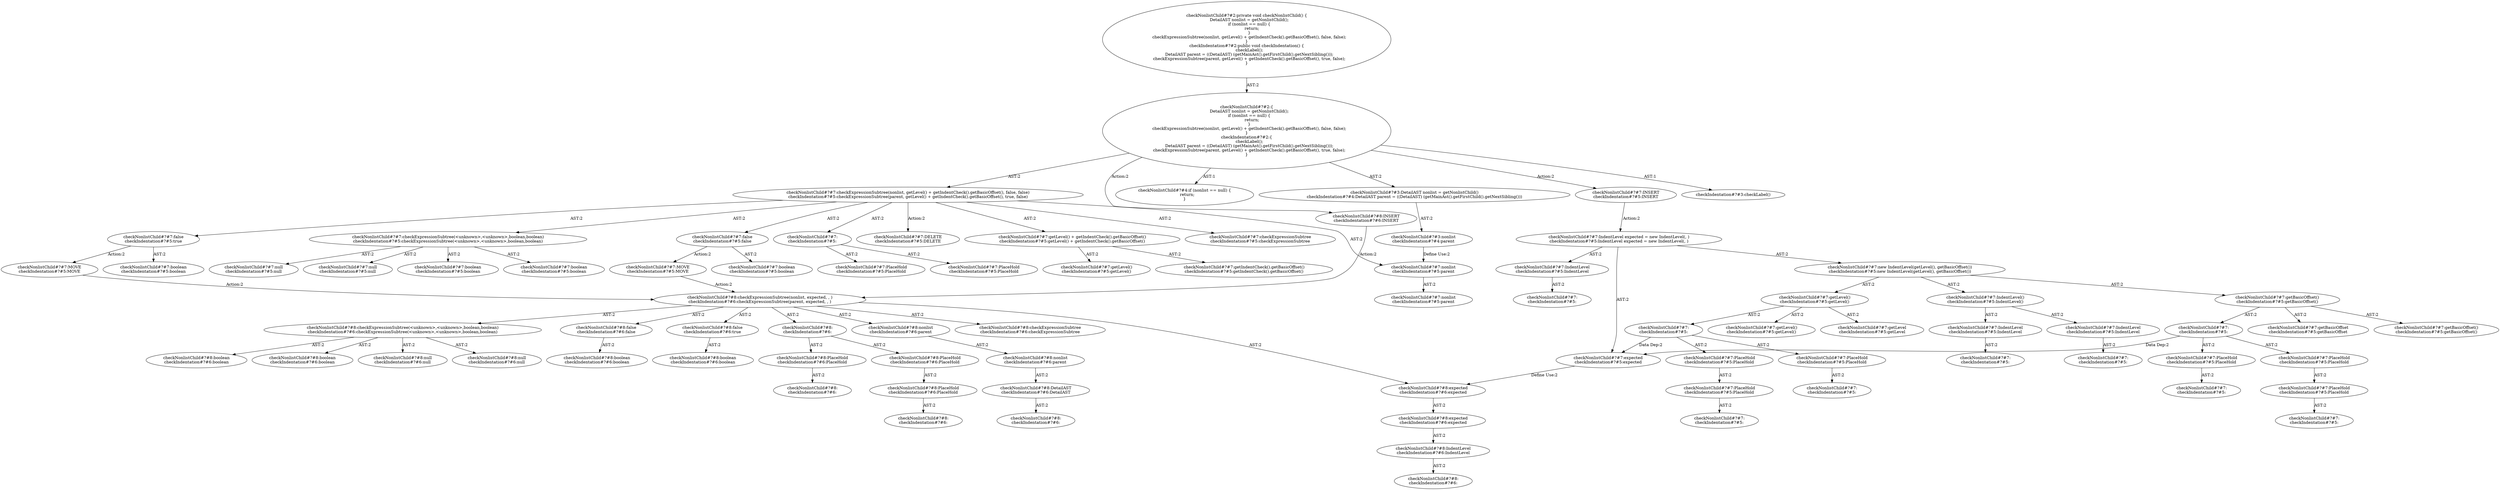 digraph "Pattern" {
0 [label="checkNonlistChild#?#7:DELETE
checkIndentation#?#5:DELETE" shape=ellipse]
1 [label="checkNonlistChild#?#7:checkExpressionSubtree(nonlist, getLevel() + getIndentCheck().getBasicOffset(), false, false)
checkIndentation#?#5:checkExpressionSubtree(parent, getLevel() + getIndentCheck().getBasicOffset(), true, false)" shape=ellipse]
2 [label="checkNonlistChild#?#2:\{
    DetailAST nonlist = getNonlistChild();
    if (nonlist == null) \{
        return;
    \}
    checkExpressionSubtree(nonlist, getLevel() + getIndentCheck().getBasicOffset(), false, false);
\}
checkIndentation#?#2:\{
    checkLabel();
    DetailAST parent = ((DetailAST) (getMainAst().getFirstChild().getNextSibling()));
    checkExpressionSubtree(parent, getLevel() + getIndentCheck().getBasicOffset(), true, false);
\}" shape=ellipse]
3 [label="checkNonlistChild#?#2:private void checkNonlistChild() \{
    DetailAST nonlist = getNonlistChild();
    if (nonlist == null) \{
        return;
    \}
    checkExpressionSubtree(nonlist, getLevel() + getIndentCheck().getBasicOffset(), false, false);
\}
checkIndentation#?#2:public void checkIndentation() \{
    checkLabel();
    DetailAST parent = ((DetailAST) (getMainAst().getFirstChild().getNextSibling()));
    checkExpressionSubtree(parent, getLevel() + getIndentCheck().getBasicOffset(), true, false);
\}" shape=ellipse]
4 [label="checkNonlistChild#?#3:DetailAST nonlist = getNonlistChild()
checkIndentation#?#4:DetailAST parent = ((DetailAST) (getMainAst().getFirstChild().getNextSibling()))" shape=ellipse]
5 [label="checkNonlistChild#?#4:if (nonlist == null) \{
    return;
\}" shape=ellipse]
6 [label="checkNonlistChild#?#7:INSERT
checkIndentation#?#5:INSERT" shape=ellipse]
7 [label="checkNonlistChild#?#7:IndentLevel expected = new IndentLevel(, )
checkIndentation#?#5:IndentLevel expected = new IndentLevel(, )" shape=ellipse]
8 [label="checkNonlistChild#?#7:expected
checkIndentation#?#5:expected" shape=ellipse]
9 [label="checkNonlistChild#?#8:expected
checkIndentation#?#6:expected" shape=ellipse]
10 [label="checkNonlistChild#?#8:expected
checkIndentation#?#6:expected" shape=ellipse]
11 [label="checkNonlistChild#?#8:IndentLevel
checkIndentation#?#6:IndentLevel" shape=ellipse]
12 [label="checkNonlistChild#?#8:
checkIndentation#?#6:" shape=ellipse]
13 [label="checkNonlistChild#?#7:IndentLevel
checkIndentation#?#5:IndentLevel" shape=ellipse]
14 [label="checkNonlistChild#?#7:
checkIndentation#?#5:" shape=ellipse]
15 [label="checkNonlistChild#?#7:new IndentLevel(getLevel(), getBasicOffset())
checkIndentation#?#5:new IndentLevel(getLevel(), getBasicOffset())" shape=ellipse]
16 [label="checkNonlistChild#?#7:IndentLevel()
checkIndentation#?#5:IndentLevel()" shape=ellipse]
17 [label="checkNonlistChild#?#7:IndentLevel
checkIndentation#?#5:IndentLevel" shape=ellipse]
18 [label="checkNonlistChild#?#7:
checkIndentation#?#5:" shape=ellipse]
19 [label="checkNonlistChild#?#7:IndentLevel
checkIndentation#?#5:IndentLevel" shape=ellipse]
20 [label="checkNonlistChild#?#7:
checkIndentation#?#5:" shape=ellipse]
21 [label="checkNonlistChild#?#7:getLevel()
checkIndentation#?#5:getLevel()" shape=ellipse]
22 [label="checkNonlistChild#?#7:getLevel
checkIndentation#?#5:getLevel" shape=ellipse]
23 [label="checkNonlistChild#?#7:
checkIndentation#?#5:" shape=ellipse]
24 [label="checkNonlistChild#?#7:PlaceHold
checkIndentation#?#5:PlaceHold" shape=ellipse]
25 [label="checkNonlistChild#?#7:
checkIndentation#?#5:" shape=ellipse]
26 [label="checkNonlistChild#?#7:PlaceHold
checkIndentation#?#5:PlaceHold" shape=ellipse]
27 [label="checkNonlistChild#?#7:PlaceHold
checkIndentation#?#5:PlaceHold" shape=ellipse]
28 [label="checkNonlistChild#?#7:
checkIndentation#?#5:" shape=ellipse]
29 [label="checkNonlistChild#?#7:getLevel()
checkIndentation#?#5:getLevel()" shape=ellipse]
30 [label="checkNonlistChild#?#7:getBasicOffset()
checkIndentation#?#5:getBasicOffset()" shape=ellipse]
31 [label="checkNonlistChild#?#7:getBasicOffset
checkIndentation#?#5:getBasicOffset" shape=ellipse]
32 [label="checkNonlistChild#?#7:
checkIndentation#?#5:" shape=ellipse]
33 [label="checkNonlistChild#?#7:PlaceHold
checkIndentation#?#5:PlaceHold" shape=ellipse]
34 [label="checkNonlistChild#?#7:
checkIndentation#?#5:" shape=ellipse]
35 [label="checkNonlistChild#?#7:PlaceHold
checkIndentation#?#5:PlaceHold" shape=ellipse]
36 [label="checkNonlistChild#?#7:PlaceHold
checkIndentation#?#5:PlaceHold" shape=ellipse]
37 [label="checkNonlistChild#?#7:
checkIndentation#?#5:" shape=ellipse]
38 [label="checkNonlistChild#?#7:getBasicOffset()
checkIndentation#?#5:getBasicOffset()" shape=ellipse]
39 [label="checkNonlistChild#?#8:INSERT
checkIndentation#?#6:INSERT" shape=ellipse]
40 [label="checkNonlistChild#?#8:checkExpressionSubtree(nonlist, expected, , )
checkIndentation#?#6:checkExpressionSubtree(parent, expected, , )" shape=ellipse]
41 [label="checkNonlistChild#?#8:checkExpressionSubtree
checkIndentation#?#6:checkExpressionSubtree" shape=ellipse]
42 [label="checkNonlistChild#?#8:
checkIndentation#?#6:" shape=ellipse]
43 [label="checkNonlistChild#?#8:PlaceHold
checkIndentation#?#6:PlaceHold" shape=ellipse]
44 [label="checkNonlistChild#?#8:
checkIndentation#?#6:" shape=ellipse]
45 [label="checkNonlistChild#?#8:PlaceHold
checkIndentation#?#6:PlaceHold" shape=ellipse]
46 [label="checkNonlistChild#?#8:PlaceHold
checkIndentation#?#6:PlaceHold" shape=ellipse]
47 [label="checkNonlistChild#?#8:
checkIndentation#?#6:" shape=ellipse]
48 [label="checkNonlistChild#?#8:checkExpressionSubtree(<unknown>,<unknown>,boolean,boolean)
checkIndentation#?#6:checkExpressionSubtree(<unknown>,<unknown>,boolean,boolean)" shape=ellipse]
49 [label="checkNonlistChild#?#8:null
checkIndentation#?#6:null" shape=ellipse]
50 [label="checkNonlistChild#?#8:null
checkIndentation#?#6:null" shape=ellipse]
51 [label="checkNonlistChild#?#8:boolean
checkIndentation#?#6:boolean" shape=ellipse]
52 [label="checkNonlistChild#?#8:boolean
checkIndentation#?#6:boolean" shape=ellipse]
53 [label="checkNonlistChild#?#8:nonlist
checkIndentation#?#6:parent" shape=ellipse]
54 [label="checkNonlistChild#?#8:nonlist
checkIndentation#?#6:parent" shape=ellipse]
55 [label="checkNonlistChild#?#8:DetailAST
checkIndentation#?#6:DetailAST" shape=ellipse]
56 [label="checkNonlistChild#?#8:
checkIndentation#?#6:" shape=ellipse]
57 [label="checkNonlistChild#?#8:false
checkIndentation#?#6:false" shape=ellipse]
58 [label="checkNonlistChild#?#8:boolean
checkIndentation#?#6:boolean" shape=ellipse]
59 [label="checkNonlistChild#?#8:false
checkIndentation#?#6:true" shape=ellipse]
60 [label="checkNonlistChild#?#8:boolean
checkIndentation#?#6:boolean" shape=ellipse]
61 [label="checkNonlistChild#?#7:checkExpressionSubtree
checkIndentation#?#5:checkExpressionSubtree" shape=ellipse]
62 [label="checkNonlistChild#?#7:
checkIndentation#?#5:" shape=ellipse]
63 [label="checkNonlistChild#?#7:PlaceHold
checkIndentation#?#5:PlaceHold" shape=ellipse]
64 [label="checkNonlistChild#?#7:PlaceHold
checkIndentation#?#5:PlaceHold" shape=ellipse]
65 [label="checkNonlistChild#?#7:checkExpressionSubtree(<unknown>,<unknown>,boolean,boolean)
checkIndentation#?#5:checkExpressionSubtree(<unknown>,<unknown>,boolean,boolean)" shape=ellipse]
66 [label="checkNonlistChild#?#7:null
checkIndentation#?#5:null" shape=ellipse]
67 [label="checkNonlistChild#?#7:null
checkIndentation#?#5:null" shape=ellipse]
68 [label="checkNonlistChild#?#7:boolean
checkIndentation#?#5:boolean" shape=ellipse]
69 [label="checkNonlistChild#?#7:boolean
checkIndentation#?#5:boolean" shape=ellipse]
70 [label="checkNonlistChild#?#7:nonlist
checkIndentation#?#5:parent" shape=ellipse]
71 [label="checkNonlistChild#?#3:nonlist
checkIndentation#?#4:parent" shape=ellipse]
72 [label="checkNonlistChild#?#7:nonlist
checkIndentation#?#5:parent" shape=ellipse]
73 [label="checkNonlistChild#?#7:getLevel() + getIndentCheck().getBasicOffset()
checkIndentation#?#5:getLevel() + getIndentCheck().getBasicOffset()" shape=ellipse]
74 [label="checkNonlistChild#?#7:getLevel()
checkIndentation#?#5:getLevel()" shape=ellipse]
75 [label="checkNonlistChild#?#7:getIndentCheck().getBasicOffset()
checkIndentation#?#5:getIndentCheck().getBasicOffset()" shape=ellipse]
76 [label="checkNonlistChild#?#7:false
checkIndentation#?#5:false" shape=ellipse]
77 [label="checkNonlistChild#?#7:boolean
checkIndentation#?#5:boolean" shape=ellipse]
78 [label="checkNonlistChild#?#7:MOVE
checkIndentation#?#5:MOVE" shape=ellipse]
79 [label="checkNonlistChild#?#7:false
checkIndentation#?#5:true" shape=ellipse]
80 [label="checkNonlistChild#?#7:boolean
checkIndentation#?#5:boolean" shape=ellipse]
81 [label="checkNonlistChild#?#7:MOVE
checkIndentation#?#5:MOVE" shape=ellipse]
82 [label="checkIndentation#?#3:checkLabel()" shape=ellipse]
1 -> 0 [label="Action:2"];
1 -> 61 [label="AST:2"];
1 -> 62 [label="AST:2"];
1 -> 65 [label="AST:2"];
1 -> 70 [label="AST:2"];
1 -> 73 [label="AST:2"];
1 -> 76 [label="AST:2"];
1 -> 79 [label="AST:2"];
2 -> 1 [label="AST:2"];
2 -> 4 [label="AST:2"];
2 -> 5 [label="AST:1"];
2 -> 6 [label="Action:2"];
2 -> 39 [label="Action:2"];
2 -> 82 [label="AST:1"];
3 -> 2 [label="AST:2"];
4 -> 71 [label="AST:2"];
6 -> 7 [label="Action:2"];
7 -> 8 [label="AST:2"];
7 -> 13 [label="AST:2"];
7 -> 15 [label="AST:2"];
8 -> 9 [label="Define Use:2"];
9 -> 10 [label="AST:2"];
10 -> 11 [label="AST:2"];
11 -> 12 [label="AST:2"];
13 -> 14 [label="AST:2"];
15 -> 16 [label="AST:2"];
15 -> 21 [label="AST:2"];
15 -> 30 [label="AST:2"];
16 -> 17 [label="AST:2"];
16 -> 19 [label="AST:2"];
17 -> 18 [label="AST:2"];
19 -> 20 [label="AST:2"];
21 -> 22 [label="AST:2"];
21 -> 23 [label="AST:2"];
21 -> 29 [label="AST:2"];
23 -> 8 [label="Data Dep:2"];
23 -> 24 [label="AST:2"];
23 -> 26 [label="AST:2"];
24 -> 25 [label="AST:2"];
26 -> 27 [label="AST:2"];
27 -> 28 [label="AST:2"];
30 -> 31 [label="AST:2"];
30 -> 32 [label="AST:2"];
30 -> 38 [label="AST:2"];
32 -> 8 [label="Data Dep:2"];
32 -> 33 [label="AST:2"];
32 -> 35 [label="AST:2"];
33 -> 34 [label="AST:2"];
35 -> 36 [label="AST:2"];
36 -> 37 [label="AST:2"];
39 -> 40 [label="Action:2"];
40 -> 9 [label="AST:2"];
40 -> 41 [label="AST:2"];
40 -> 42 [label="AST:2"];
40 -> 48 [label="AST:2"];
40 -> 53 [label="AST:2"];
40 -> 57 [label="AST:2"];
40 -> 59 [label="AST:2"];
42 -> 43 [label="AST:2"];
42 -> 45 [label="AST:2"];
43 -> 44 [label="AST:2"];
45 -> 46 [label="AST:2"];
46 -> 47 [label="AST:2"];
48 -> 49 [label="AST:2"];
48 -> 50 [label="AST:2"];
48 -> 51 [label="AST:2"];
48 -> 52 [label="AST:2"];
53 -> 54 [label="AST:2"];
54 -> 55 [label="AST:2"];
55 -> 56 [label="AST:2"];
57 -> 58 [label="AST:2"];
59 -> 60 [label="AST:2"];
62 -> 63 [label="AST:2"];
62 -> 64 [label="AST:2"];
65 -> 66 [label="AST:2"];
65 -> 67 [label="AST:2"];
65 -> 68 [label="AST:2"];
65 -> 69 [label="AST:2"];
70 -> 72 [label="AST:2"];
71 -> 70 [label="Define Use:2"];
73 -> 74 [label="AST:2"];
73 -> 75 [label="AST:2"];
76 -> 77 [label="AST:2"];
76 -> 78 [label="Action:2"];
78 -> 40 [label="Action:2"];
79 -> 80 [label="AST:2"];
79 -> 81 [label="Action:2"];
81 -> 40 [label="Action:2"];
}